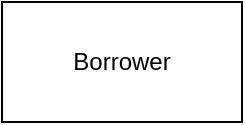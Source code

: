 <mxfile version="22.0.8" type="github">
  <diagram name="Page-1" id="t5DY0pdhTek03SPCFMvE">
    <mxGraphModel dx="900" dy="543" grid="1" gridSize="10" guides="1" tooltips="1" connect="1" arrows="1" fold="1" page="1" pageScale="1" pageWidth="850" pageHeight="1100" math="0" shadow="0">
      <root>
        <mxCell id="0" />
        <mxCell id="1" parent="0" />
        <mxCell id="IQDAUgR3bY583TOtwMsw-1" value="Borrower" style="rounded=0;whiteSpace=wrap;html=1;" vertex="1" parent="1">
          <mxGeometry x="360" y="260" width="120" height="60" as="geometry" />
        </mxCell>
      </root>
    </mxGraphModel>
  </diagram>
</mxfile>
